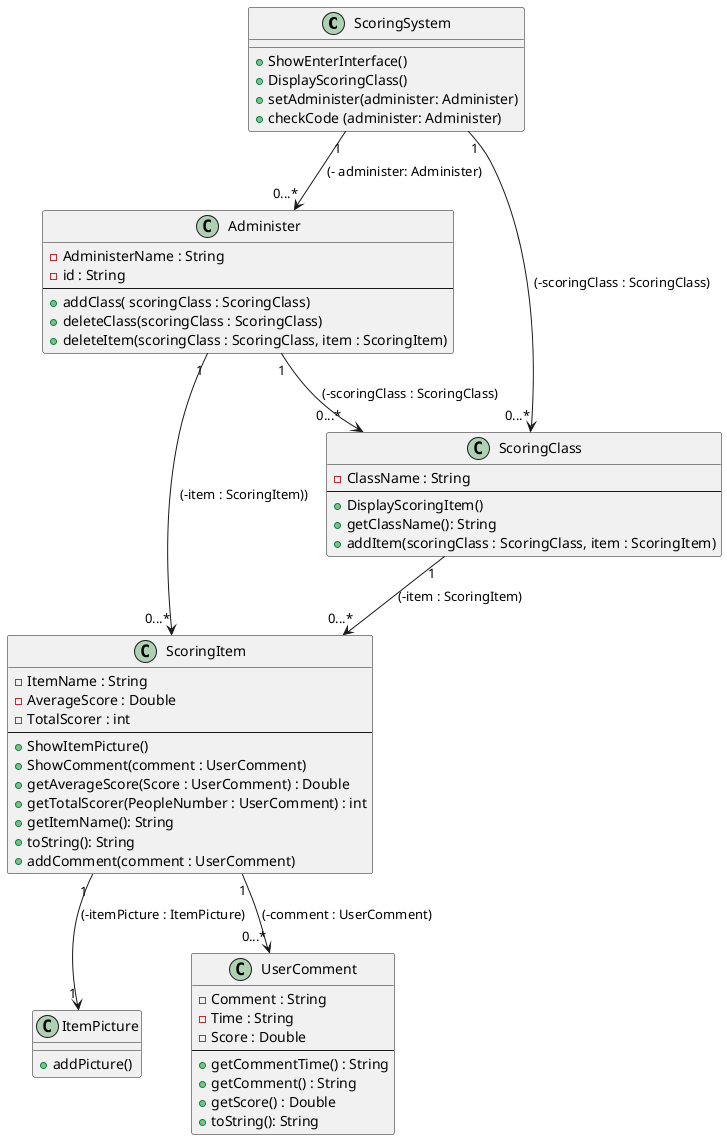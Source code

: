 @startuml
'https://plantuml.com/class-diagram

class ScoringSystem
{
+ ShowEnterInterface()
+ DisplayScoringClass()
+ setAdminister(administer: Administer)
+ checkCode (administer: Administer)
}
class Administer
{
- AdministerName : String
- id : String
--
+ addClass( scoringClass : ScoringClass)
+ deleteClass(scoringClass : ScoringClass)
+ deleteItem(scoringClass : ScoringClass, item : ScoringItem)
}

class ScoringClass
{
- ClassName : String
--
+ DisplayScoringItem()
+ getClassName(): String
+ addItem(scoringClass : ScoringClass, item : ScoringItem)
}
class ScoringItem
{
- ItemName : String
- AverageScore : Double
- TotalScorer : int
--
+ ShowItemPicture()
+ ShowComment(comment : UserComment)
+ getAverageScore(Score : UserComment) : Double
+ getTotalScorer(PeopleNumber : UserComment) : int
+ getItemName(): String
+ toString(): String
+ addComment(comment : UserComment)
}
class ItemPicture
{
+ addPicture()
}



class UserComment
{
- Comment : String
- Time : String
- Score : Double
--
+ getCommentTime() : String
+ getComment() : String
+ getScore() : Double
+ toString(): String
}


ScoringSystem "1" --> "0...*" ScoringClass : (-scoringClass : ScoringClass)
ScoringClass "1" --> "0...*" ScoringItem : (-item : ScoringItem)


ScoringSystem "1" --> "0...*" Administer : (- administer: Administer)
Administer "1" --> "0...*" ScoringClass : (-scoringClass : ScoringClass)
Administer "1" --> "0...*" ScoringItem : (-item : ScoringItem))



ScoringItem "1" --> "0...*" UserComment : (-comment : UserComment)
ScoringItem "1" --> "1" ItemPicture : (-itemPicture : ItemPicture)


@enduml